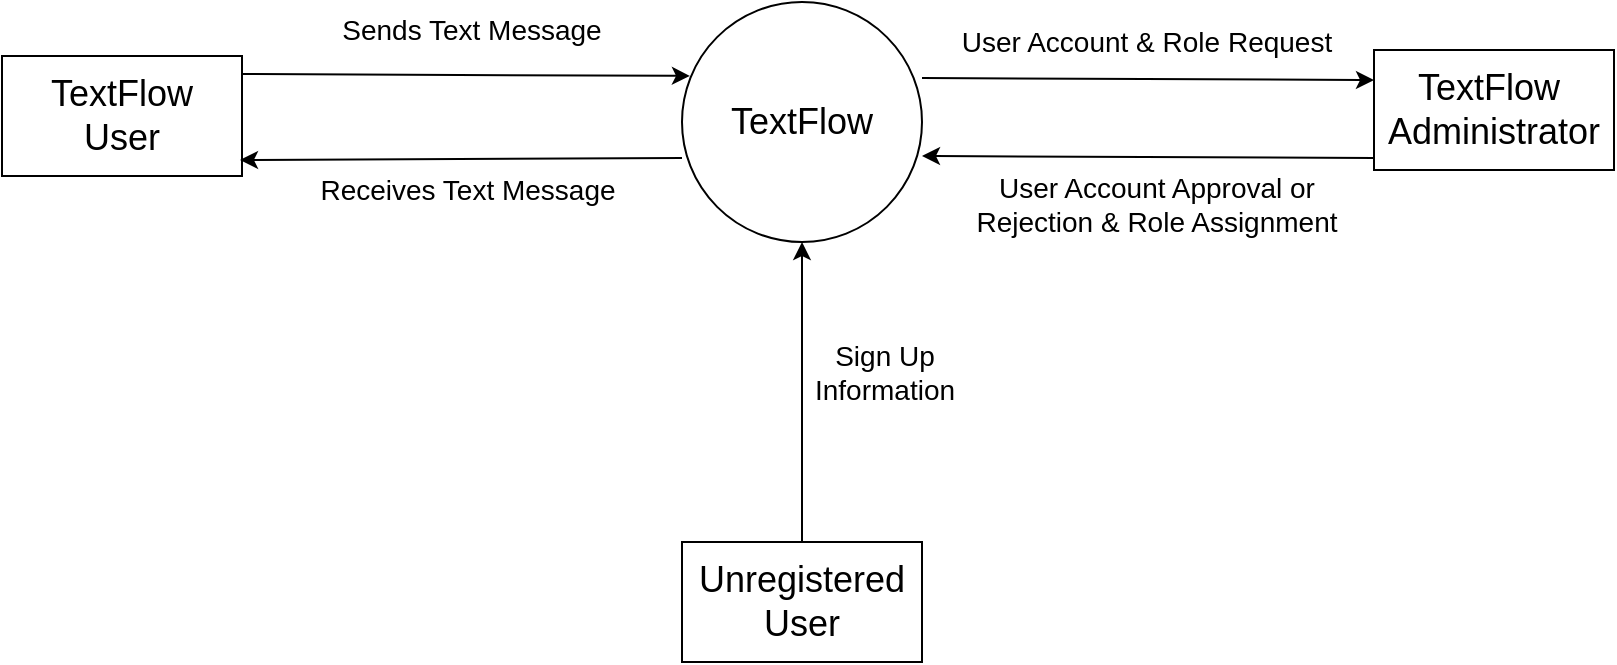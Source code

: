 <mxfile version="21.8.2" type="github">
  <diagram name="Page-1" id="SERtzEscXxNsJhAu1b_l">
    <mxGraphModel dx="954" dy="539" grid="1" gridSize="10" guides="1" tooltips="1" connect="1" arrows="1" fold="1" page="1" pageScale="1" pageWidth="827" pageHeight="1169" math="0" shadow="0">
      <root>
        <mxCell id="0" />
        <mxCell id="1" parent="0" />
        <mxCell id="9FlH8QcRW383WDyp1WmL-1" value="" style="group;fontStyle=0" vertex="1" connectable="0" parent="1">
          <mxGeometry x="10" y="441" width="806" height="330" as="geometry" />
        </mxCell>
        <mxCell id="7J8Tws2iqcAvUXEvrFk1-11" value="" style="group;fontStyle=0" parent="9FlH8QcRW383WDyp1WmL-1" vertex="1" connectable="0">
          <mxGeometry x="340" y="1" width="466" height="330" as="geometry" />
        </mxCell>
        <mxCell id="7J8Tws2iqcAvUXEvrFk1-1" value="&lt;font style=&quot;font-size: 18px;&quot;&gt;TextFlow&lt;/font&gt;" style="ellipse;whiteSpace=wrap;html=1;aspect=fixed;fontStyle=0" parent="7J8Tws2iqcAvUXEvrFk1-11" vertex="1">
          <mxGeometry width="120" height="120" as="geometry" />
        </mxCell>
        <mxCell id="7J8Tws2iqcAvUXEvrFk1-2" value="&lt;font style=&quot;font-size: 18px;&quot;&gt;Unregistered &lt;br&gt;User&lt;/font&gt;" style="rounded=0;whiteSpace=wrap;html=1;fontStyle=0" parent="7J8Tws2iqcAvUXEvrFk1-11" vertex="1">
          <mxGeometry y="270" width="120" height="60" as="geometry" />
        </mxCell>
        <mxCell id="7J8Tws2iqcAvUXEvrFk1-3" value="" style="endArrow=classic;html=1;rounded=0;entryX=0.5;entryY=1;entryDx=0;entryDy=0;exitX=0.5;exitY=0;exitDx=0;exitDy=0;fontStyle=0" parent="7J8Tws2iqcAvUXEvrFk1-11" source="7J8Tws2iqcAvUXEvrFk1-2" target="7J8Tws2iqcAvUXEvrFk1-1" edge="1">
          <mxGeometry width="50" height="50" relative="1" as="geometry">
            <mxPoint x="96" y="200" as="sourcePoint" />
            <mxPoint x="146" y="150" as="targetPoint" />
          </mxGeometry>
        </mxCell>
        <mxCell id="7J8Tws2iqcAvUXEvrFk1-4" value="&lt;font style=&quot;font-size: 14px;&quot;&gt;Sign Up &lt;br&gt;Information&lt;/font&gt;" style="text;html=1;align=center;verticalAlign=middle;resizable=0;points=[];autosize=1;strokeColor=none;fillColor=none;fontStyle=0" parent="7J8Tws2iqcAvUXEvrFk1-11" vertex="1">
          <mxGeometry x="56" y="160" width="90" height="50" as="geometry" />
        </mxCell>
        <mxCell id="7J8Tws2iqcAvUXEvrFk1-5" value="&lt;font style=&quot;font-size: 18px;&quot;&gt;TextFlow&amp;nbsp;&lt;br&gt;Administrator&lt;/font&gt;" style="rounded=0;whiteSpace=wrap;html=1;fontStyle=0" parent="7J8Tws2iqcAvUXEvrFk1-11" vertex="1">
          <mxGeometry x="346" y="24" width="120" height="60" as="geometry" />
        </mxCell>
        <mxCell id="7J8Tws2iqcAvUXEvrFk1-7" value="&lt;span style=&quot;font-size: 14px;&quot;&gt;User Account &amp;amp; Role Request&lt;/span&gt;" style="text;html=1;align=center;verticalAlign=middle;resizable=0;points=[];autosize=1;strokeColor=none;fillColor=none;fontStyle=0" parent="7J8Tws2iqcAvUXEvrFk1-11" vertex="1">
          <mxGeometry x="127" y="5" width="210" height="30" as="geometry" />
        </mxCell>
        <mxCell id="7J8Tws2iqcAvUXEvrFk1-9" value="" style="endArrow=classic;html=1;rounded=0;fontStyle=0;exitX=0;exitY=0.9;exitDx=0;exitDy=0;exitPerimeter=0;" parent="7J8Tws2iqcAvUXEvrFk1-11" source="7J8Tws2iqcAvUXEvrFk1-5" edge="1">
          <mxGeometry width="50" height="50" relative="1" as="geometry">
            <mxPoint x="340" y="78" as="sourcePoint" />
            <mxPoint x="120" y="77" as="targetPoint" />
          </mxGeometry>
        </mxCell>
        <mxCell id="7J8Tws2iqcAvUXEvrFk1-10" value="&lt;font style=&quot;font-size: 14px;&quot;&gt;User Account Approval or Rejection &amp;amp; Role Assignment&lt;/font&gt;" style="text;html=1;strokeColor=none;fillColor=none;align=center;verticalAlign=middle;whiteSpace=wrap;rounded=0;fontStyle=0" parent="7J8Tws2iqcAvUXEvrFk1-11" vertex="1">
          <mxGeometry x="145" y="86" width="185" height="30" as="geometry" />
        </mxCell>
        <mxCell id="7J8Tws2iqcAvUXEvrFk1-12" value="&lt;font style=&quot;font-size: 18px;&quot;&gt;TextFlow &lt;br&gt;User&lt;/font&gt;" style="rounded=0;whiteSpace=wrap;html=1;fontStyle=0" parent="9FlH8QcRW383WDyp1WmL-1" vertex="1">
          <mxGeometry y="28" width="120" height="60" as="geometry" />
        </mxCell>
        <mxCell id="7J8Tws2iqcAvUXEvrFk1-14" value="" style="endArrow=classic;html=1;rounded=0;entryX=0.033;entryY=0.308;entryDx=0;entryDy=0;entryPerimeter=0;fontStyle=0" parent="9FlH8QcRW383WDyp1WmL-1" target="7J8Tws2iqcAvUXEvrFk1-1" edge="1">
          <mxGeometry width="50" height="50" relative="1" as="geometry">
            <mxPoint x="120" y="37" as="sourcePoint" />
            <mxPoint x="337" y="37.52" as="targetPoint" />
          </mxGeometry>
        </mxCell>
        <mxCell id="7J8Tws2iqcAvUXEvrFk1-15" value="&lt;font style=&quot;font-size: 14px;&quot;&gt;Sends Text Message&lt;/font&gt;" style="text;html=1;strokeColor=none;fillColor=none;align=center;verticalAlign=middle;whiteSpace=wrap;rounded=0;fontStyle=0" parent="9FlH8QcRW383WDyp1WmL-1" vertex="1">
          <mxGeometry x="160" width="150" height="30" as="geometry" />
        </mxCell>
        <mxCell id="7J8Tws2iqcAvUXEvrFk1-16" value="&lt;font style=&quot;font-size: 14px;&quot;&gt;Receives Text Message&lt;/font&gt;" style="text;html=1;strokeColor=none;fillColor=none;align=center;verticalAlign=middle;whiteSpace=wrap;rounded=0;fontStyle=0" parent="9FlH8QcRW383WDyp1WmL-1" vertex="1">
          <mxGeometry x="158" y="80" width="150" height="30" as="geometry" />
        </mxCell>
        <mxCell id="9FlH8QcRW383WDyp1WmL-5" value="" style="endArrow=classic;html=1;rounded=0;fontStyle=0" edge="1" parent="9FlH8QcRW383WDyp1WmL-1">
          <mxGeometry width="50" height="50" relative="1" as="geometry">
            <mxPoint x="340" y="79" as="sourcePoint" />
            <mxPoint x="119" y="80" as="targetPoint" />
          </mxGeometry>
        </mxCell>
        <mxCell id="9FlH8QcRW383WDyp1WmL-10" value="" style="endArrow=classic;html=1;rounded=0;entryX=0;entryY=0.25;entryDx=0;entryDy=0;" edge="1" parent="1" target="7J8Tws2iqcAvUXEvrFk1-5">
          <mxGeometry width="50" height="50" relative="1" as="geometry">
            <mxPoint x="470" y="480" as="sourcePoint" />
            <mxPoint x="690" y="480" as="targetPoint" />
          </mxGeometry>
        </mxCell>
      </root>
    </mxGraphModel>
  </diagram>
</mxfile>
